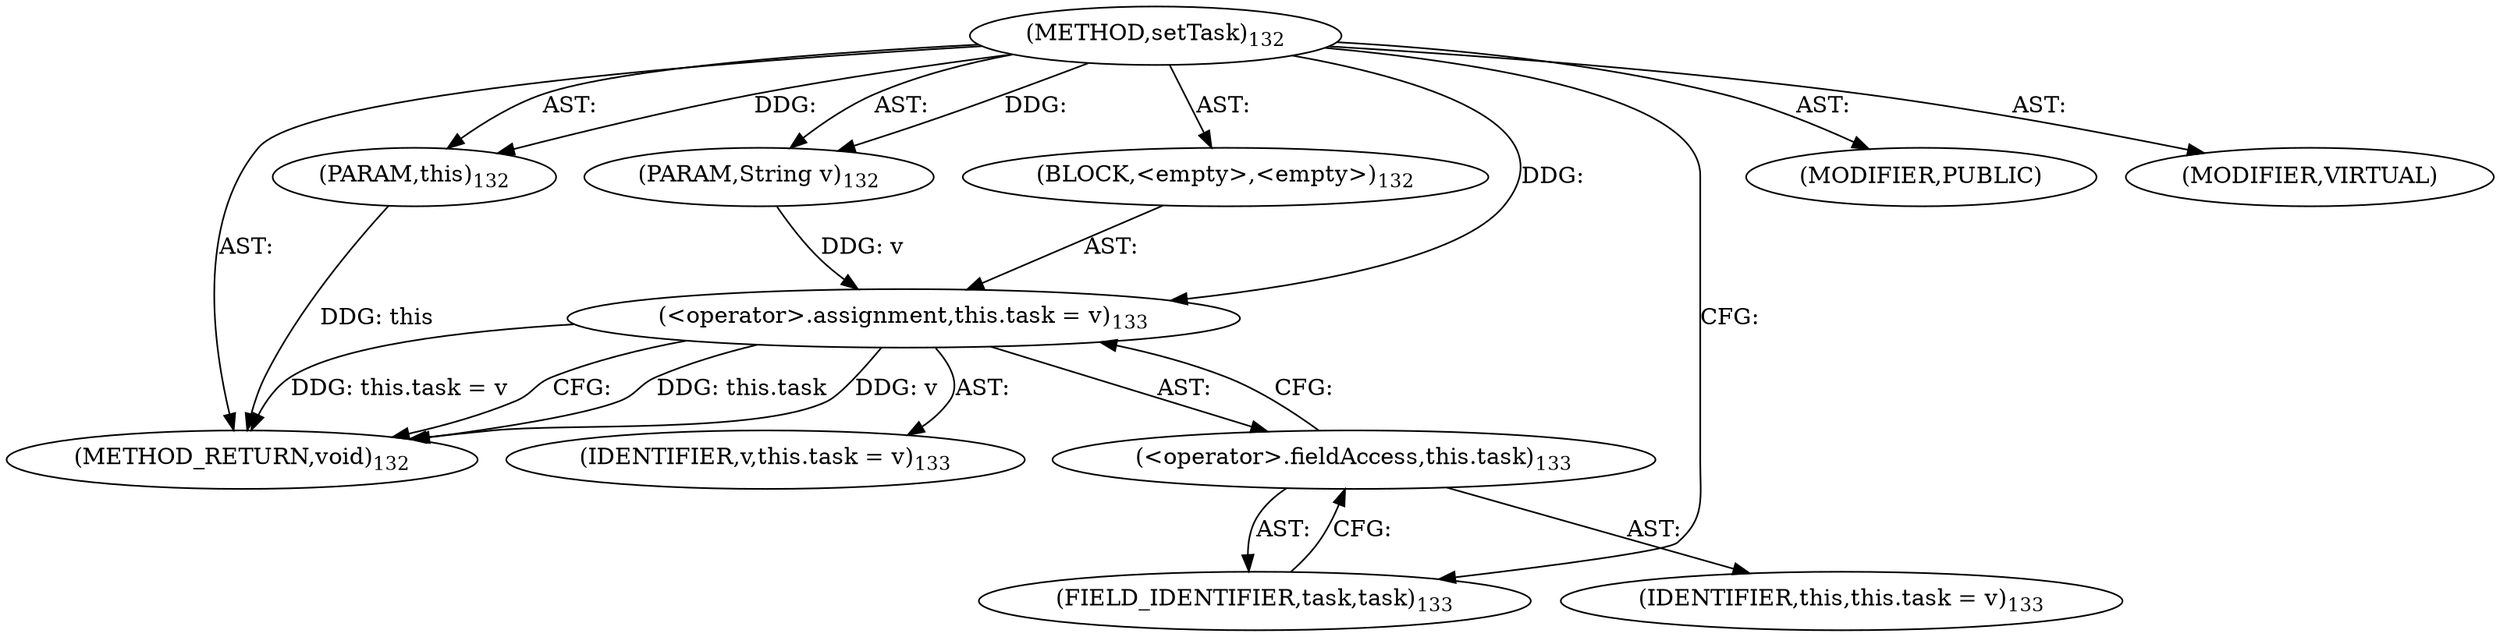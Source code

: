digraph "setTask" {  
"111669149702" [label = <(METHOD,setTask)<SUB>132</SUB>> ]
"115964116994" [label = <(PARAM,this)<SUB>132</SUB>> ]
"115964117004" [label = <(PARAM,String v)<SUB>132</SUB>> ]
"25769803782" [label = <(BLOCK,&lt;empty&gt;,&lt;empty&gt;)<SUB>132</SUB>> ]
"30064771094" [label = <(&lt;operator&gt;.assignment,this.task = v)<SUB>133</SUB>> ]
"30064771095" [label = <(&lt;operator&gt;.fieldAccess,this.task)<SUB>133</SUB>> ]
"68719476739" [label = <(IDENTIFIER,this,this.task = v)<SUB>133</SUB>> ]
"55834574859" [label = <(FIELD_IDENTIFIER,task,task)<SUB>133</SUB>> ]
"68719476769" [label = <(IDENTIFIER,v,this.task = v)<SUB>133</SUB>> ]
"133143986192" [label = <(MODIFIER,PUBLIC)> ]
"133143986193" [label = <(MODIFIER,VIRTUAL)> ]
"128849018886" [label = <(METHOD_RETURN,void)<SUB>132</SUB>> ]
  "111669149702" -> "115964116994"  [ label = "AST: "] 
  "111669149702" -> "115964117004"  [ label = "AST: "] 
  "111669149702" -> "25769803782"  [ label = "AST: "] 
  "111669149702" -> "133143986192"  [ label = "AST: "] 
  "111669149702" -> "133143986193"  [ label = "AST: "] 
  "111669149702" -> "128849018886"  [ label = "AST: "] 
  "25769803782" -> "30064771094"  [ label = "AST: "] 
  "30064771094" -> "30064771095"  [ label = "AST: "] 
  "30064771094" -> "68719476769"  [ label = "AST: "] 
  "30064771095" -> "68719476739"  [ label = "AST: "] 
  "30064771095" -> "55834574859"  [ label = "AST: "] 
  "30064771094" -> "128849018886"  [ label = "CFG: "] 
  "30064771095" -> "30064771094"  [ label = "CFG: "] 
  "55834574859" -> "30064771095"  [ label = "CFG: "] 
  "111669149702" -> "55834574859"  [ label = "CFG: "] 
  "115964116994" -> "128849018886"  [ label = "DDG: this"] 
  "30064771094" -> "128849018886"  [ label = "DDG: this.task"] 
  "30064771094" -> "128849018886"  [ label = "DDG: v"] 
  "30064771094" -> "128849018886"  [ label = "DDG: this.task = v"] 
  "111669149702" -> "115964116994"  [ label = "DDG: "] 
  "111669149702" -> "115964117004"  [ label = "DDG: "] 
  "115964117004" -> "30064771094"  [ label = "DDG: v"] 
  "111669149702" -> "30064771094"  [ label = "DDG: "] 
}
